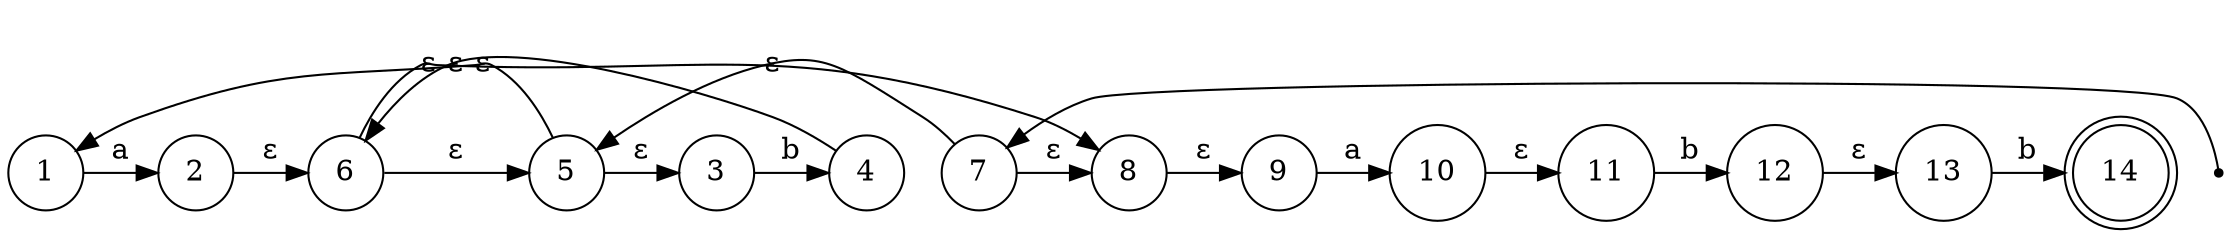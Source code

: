 // ((a|b))*abb
digraph {
	1 [shape=circle]
	2 [shape=circle]
	3 [shape=circle]
	4 [shape=circle]
	5 [shape=circle]
	6 [shape=circle]
	7 [shape=circle]
	8 [shape=circle]
	9 [shape=circle]
	10 [shape=circle]
	11 [shape=circle]
	12 [shape=circle]
	13 [shape=circle]
	14 [shape=doublecircle]
	1 -> 2 [label=a constraint=false]
	3 -> 4 [label=b constraint=false]
	5 -> 1 [label="ε" constraint=false]
	5 -> 3 [label="ε" constraint=false]
	2 -> 6 [label="ε" constraint=false]
	4 -> 6 [label="ε" constraint=false]
	7 -> 5 [label="ε" constraint=false]
	7 -> 8 [label="ε" constraint=false]
	6 -> 5 [label="ε" constraint=false]
	6 -> 8 [label="ε" constraint=false]
	9 -> 10 [label=a constraint=false]
	8 -> 9 [label="ε" constraint=false]
	11 -> 12 [label=b constraint=false]
	10 -> 11 [label="ε" constraint=false]
	13 -> 14 [label=b constraint=false]
	12 -> 13 [label="ε" constraint=false]
	"" [shape=point]
	"" -> 7 [constraint=false]
}
